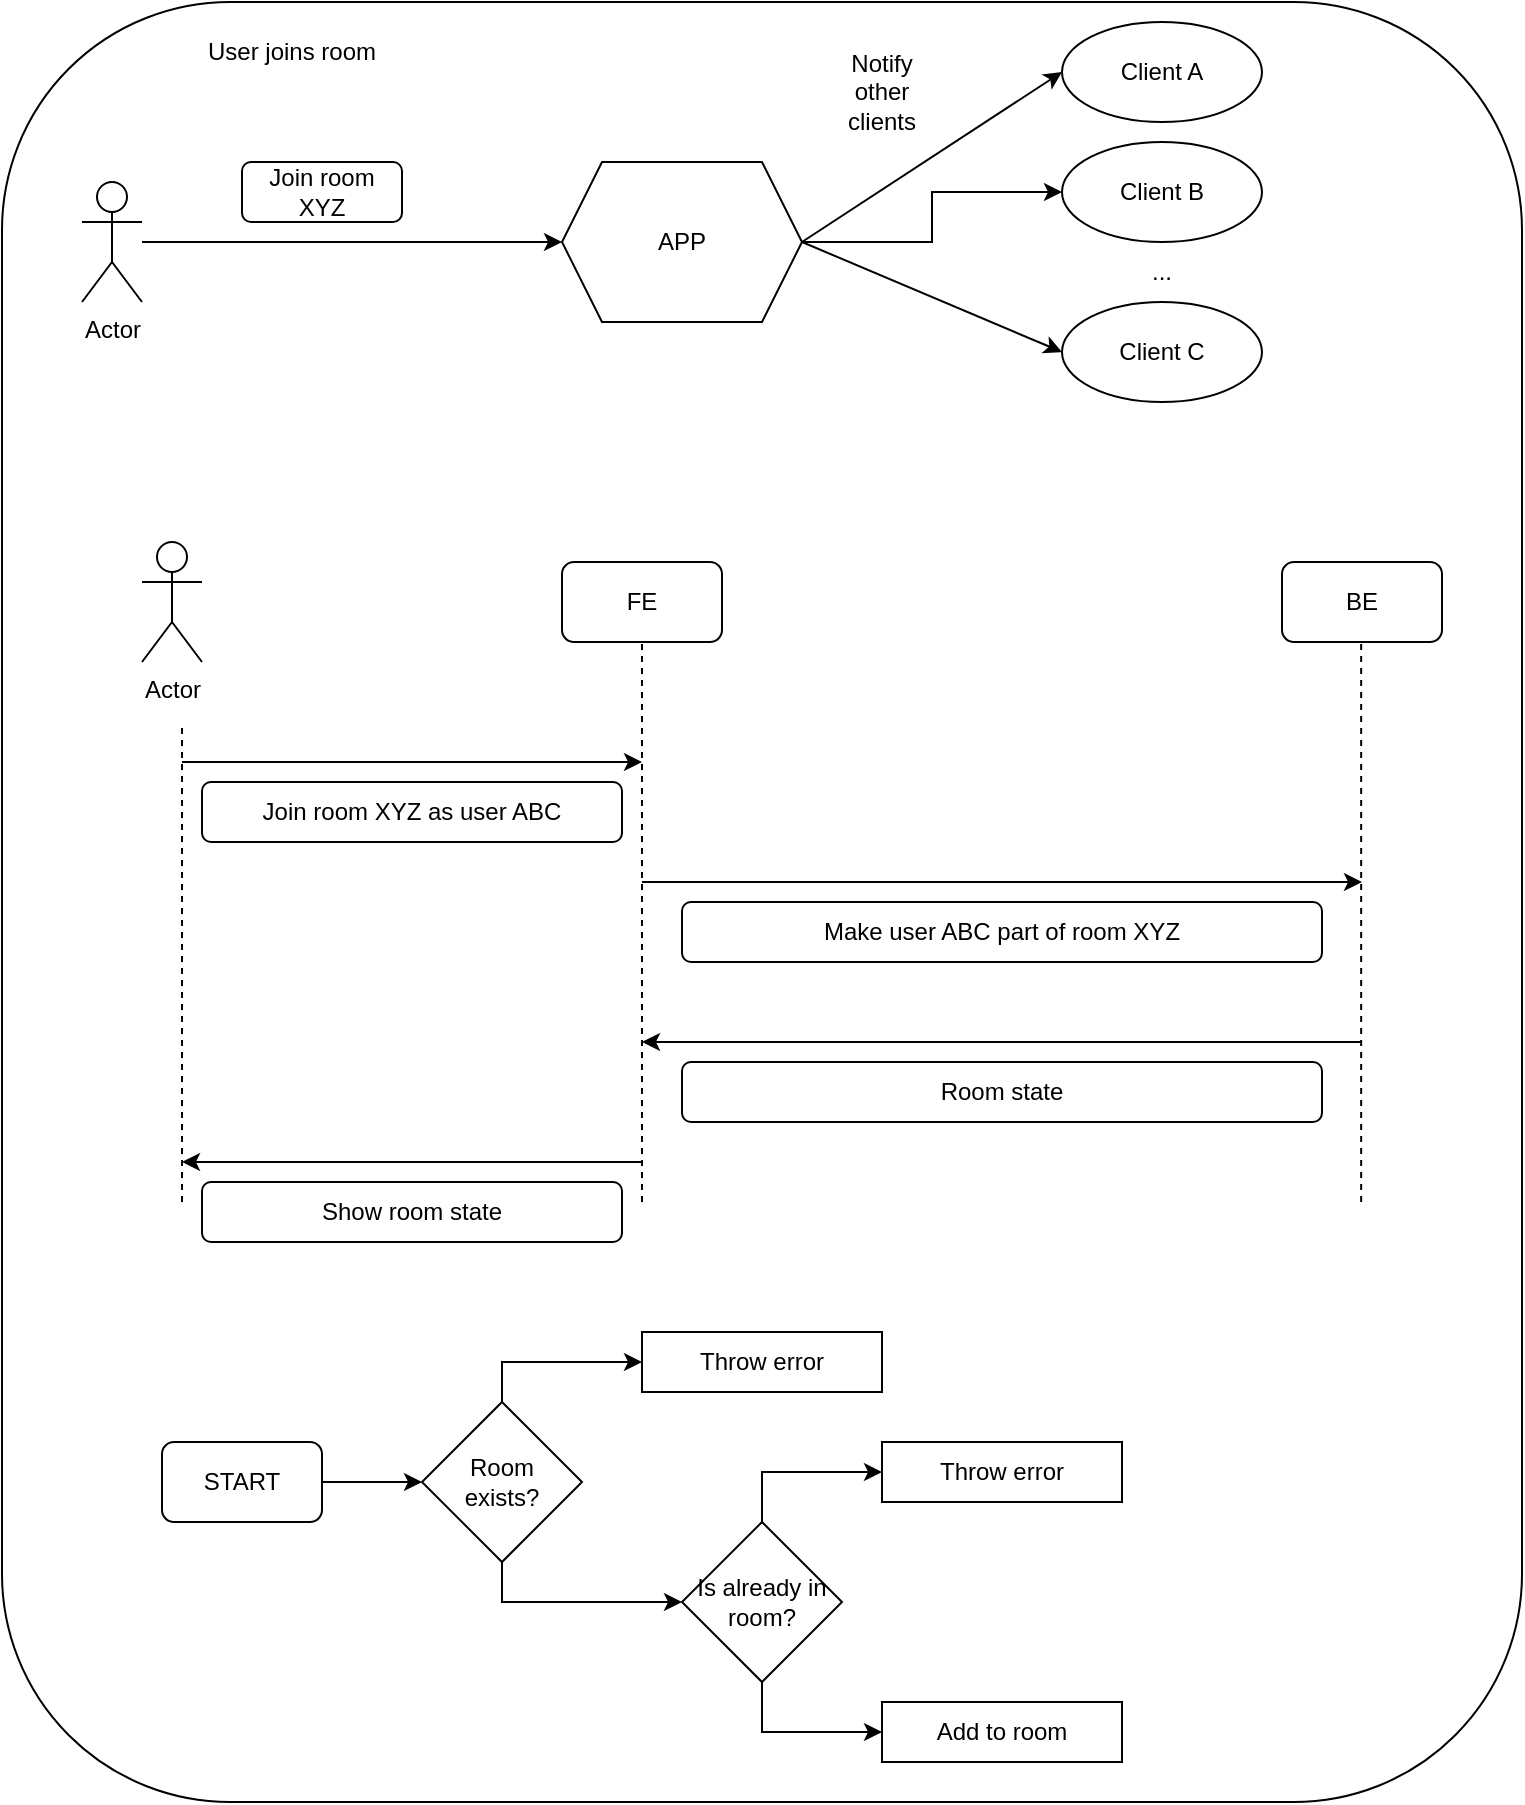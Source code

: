 <mxfile version="24.8.4">
  <diagram name="Page-1" id="0DTt7zCiQ9KKCAeXfTBP">
    <mxGraphModel dx="1687" dy="933" grid="1" gridSize="10" guides="1" tooltips="1" connect="1" arrows="1" fold="1" page="1" pageScale="1" pageWidth="850" pageHeight="1100" math="0" shadow="0">
      <root>
        <mxCell id="0" />
        <mxCell id="1" parent="0" />
        <mxCell id="znmE_3cOpFoyNIo4-c83-2" value="" style="rounded=1;whiteSpace=wrap;html=1;" vertex="1" parent="1">
          <mxGeometry x="40" y="40" width="760" height="900" as="geometry" />
        </mxCell>
        <mxCell id="znmE_3cOpFoyNIo4-c83-3" value="User joins room" style="text;html=1;align=center;verticalAlign=middle;whiteSpace=wrap;rounded=0;" vertex="1" parent="1">
          <mxGeometry x="130" y="50" width="110" height="30" as="geometry" />
        </mxCell>
        <mxCell id="znmE_3cOpFoyNIo4-c83-8" value="Actor" style="shape=umlActor;verticalLabelPosition=bottom;verticalAlign=top;html=1;outlineConnect=0;" vertex="1" parent="1">
          <mxGeometry x="80" y="130" width="30" height="60" as="geometry" />
        </mxCell>
        <mxCell id="znmE_3cOpFoyNIo4-c83-17" style="edgeStyle=orthogonalEdgeStyle;rounded=0;orthogonalLoop=1;jettySize=auto;html=1;exitX=1;exitY=0.5;exitDx=0;exitDy=0;entryX=0;entryY=0.5;entryDx=0;entryDy=0;" edge="1" parent="1" source="znmE_3cOpFoyNIo4-c83-9" target="znmE_3cOpFoyNIo4-c83-14">
          <mxGeometry relative="1" as="geometry" />
        </mxCell>
        <mxCell id="znmE_3cOpFoyNIo4-c83-9" value="APP" style="shape=hexagon;perimeter=hexagonPerimeter2;whiteSpace=wrap;html=1;fixedSize=1;" vertex="1" parent="1">
          <mxGeometry x="320" y="120" width="120" height="80" as="geometry" />
        </mxCell>
        <mxCell id="znmE_3cOpFoyNIo4-c83-10" value="" style="endArrow=classic;html=1;rounded=0;entryX=0;entryY=0.5;entryDx=0;entryDy=0;" edge="1" parent="1" source="znmE_3cOpFoyNIo4-c83-8" target="znmE_3cOpFoyNIo4-c83-9">
          <mxGeometry width="50" height="50" relative="1" as="geometry">
            <mxPoint x="430" y="200" as="sourcePoint" />
            <mxPoint x="480" y="150" as="targetPoint" />
          </mxGeometry>
        </mxCell>
        <mxCell id="znmE_3cOpFoyNIo4-c83-11" value="Join room XYZ" style="rounded=1;whiteSpace=wrap;html=1;" vertex="1" parent="1">
          <mxGeometry x="160" y="120" width="80" height="30" as="geometry" />
        </mxCell>
        <mxCell id="znmE_3cOpFoyNIo4-c83-12" value="Client A" style="ellipse;whiteSpace=wrap;html=1;" vertex="1" parent="1">
          <mxGeometry x="570" y="50" width="100" height="50" as="geometry" />
        </mxCell>
        <mxCell id="znmE_3cOpFoyNIo4-c83-13" value="" style="endArrow=classic;html=1;rounded=0;exitX=1;exitY=0.5;exitDx=0;exitDy=0;entryX=0;entryY=0.5;entryDx=0;entryDy=0;" edge="1" parent="1" source="znmE_3cOpFoyNIo4-c83-9" target="znmE_3cOpFoyNIo4-c83-12">
          <mxGeometry width="50" height="50" relative="1" as="geometry">
            <mxPoint x="390" y="150" as="sourcePoint" />
            <mxPoint x="440" y="100" as="targetPoint" />
          </mxGeometry>
        </mxCell>
        <mxCell id="znmE_3cOpFoyNIo4-c83-14" value="Client B" style="ellipse;whiteSpace=wrap;html=1;" vertex="1" parent="1">
          <mxGeometry x="570" y="110" width="100" height="50" as="geometry" />
        </mxCell>
        <mxCell id="znmE_3cOpFoyNIo4-c83-15" value="Client C" style="ellipse;whiteSpace=wrap;html=1;" vertex="1" parent="1">
          <mxGeometry x="570" y="190" width="100" height="50" as="geometry" />
        </mxCell>
        <mxCell id="znmE_3cOpFoyNIo4-c83-16" value="..." style="text;html=1;align=center;verticalAlign=middle;whiteSpace=wrap;rounded=0;" vertex="1" parent="1">
          <mxGeometry x="590" y="160" width="60" height="30" as="geometry" />
        </mxCell>
        <mxCell id="znmE_3cOpFoyNIo4-c83-18" value="" style="endArrow=classic;html=1;rounded=0;entryX=0;entryY=0.5;entryDx=0;entryDy=0;exitX=1;exitY=0.5;exitDx=0;exitDy=0;" edge="1" parent="1" source="znmE_3cOpFoyNIo4-c83-9" target="znmE_3cOpFoyNIo4-c83-15">
          <mxGeometry width="50" height="50" relative="1" as="geometry">
            <mxPoint x="390" y="150" as="sourcePoint" />
            <mxPoint x="440" y="100" as="targetPoint" />
          </mxGeometry>
        </mxCell>
        <mxCell id="znmE_3cOpFoyNIo4-c83-19" value="Notify other clients" style="text;html=1;align=center;verticalAlign=middle;whiteSpace=wrap;rounded=0;" vertex="1" parent="1">
          <mxGeometry x="450" y="70" width="60" height="30" as="geometry" />
        </mxCell>
        <mxCell id="znmE_3cOpFoyNIo4-c83-20" value="BE" style="rounded=1;whiteSpace=wrap;html=1;" vertex="1" parent="1">
          <mxGeometry x="680" y="320" width="80" height="40" as="geometry" />
        </mxCell>
        <mxCell id="znmE_3cOpFoyNIo4-c83-21" value="FE" style="rounded=1;whiteSpace=wrap;html=1;" vertex="1" parent="1">
          <mxGeometry x="320" y="320" width="80" height="40" as="geometry" />
        </mxCell>
        <mxCell id="znmE_3cOpFoyNIo4-c83-22" value="Actor" style="shape=umlActor;verticalLabelPosition=bottom;verticalAlign=top;html=1;outlineConnect=0;" vertex="1" parent="1">
          <mxGeometry x="110" y="310" width="30" height="60" as="geometry" />
        </mxCell>
        <mxCell id="znmE_3cOpFoyNIo4-c83-24" value="" style="endArrow=none;dashed=1;html=1;rounded=0;entryX=0.5;entryY=1;entryDx=0;entryDy=0;" edge="1" parent="1" target="znmE_3cOpFoyNIo4-c83-21">
          <mxGeometry width="50" height="50" relative="1" as="geometry">
            <mxPoint x="360" y="640" as="sourcePoint" />
            <mxPoint x="590" y="290" as="targetPoint" />
          </mxGeometry>
        </mxCell>
        <mxCell id="znmE_3cOpFoyNIo4-c83-25" value="" style="endArrow=none;dashed=1;html=1;rounded=0;entryX=0.5;entryY=1;entryDx=0;entryDy=0;" edge="1" parent="1">
          <mxGeometry width="50" height="50" relative="1" as="geometry">
            <mxPoint x="719.58" y="640" as="sourcePoint" />
            <mxPoint x="719.58" y="360" as="targetPoint" />
          </mxGeometry>
        </mxCell>
        <mxCell id="znmE_3cOpFoyNIo4-c83-27" value="" style="endArrow=none;dashed=1;html=1;rounded=0;" edge="1" parent="1">
          <mxGeometry width="50" height="50" relative="1" as="geometry">
            <mxPoint x="130" y="640" as="sourcePoint" />
            <mxPoint x="130" y="400" as="targetPoint" />
          </mxGeometry>
        </mxCell>
        <mxCell id="znmE_3cOpFoyNIo4-c83-28" value="" style="endArrow=classic;html=1;rounded=0;" edge="1" parent="1">
          <mxGeometry width="50" height="50" relative="1" as="geometry">
            <mxPoint x="130" y="420" as="sourcePoint" />
            <mxPoint x="360" y="420" as="targetPoint" />
          </mxGeometry>
        </mxCell>
        <mxCell id="znmE_3cOpFoyNIo4-c83-30" value="Join room XYZ as user ABC" style="rounded=1;whiteSpace=wrap;html=1;" vertex="1" parent="1">
          <mxGeometry x="140" y="430" width="210" height="30" as="geometry" />
        </mxCell>
        <mxCell id="znmE_3cOpFoyNIo4-c83-31" value="" style="endArrow=classic;html=1;rounded=0;" edge="1" parent="1">
          <mxGeometry width="50" height="50" relative="1" as="geometry">
            <mxPoint x="360" y="480" as="sourcePoint" />
            <mxPoint x="720" y="480" as="targetPoint" />
          </mxGeometry>
        </mxCell>
        <mxCell id="znmE_3cOpFoyNIo4-c83-32" value="Make user ABC part of room XYZ" style="rounded=1;whiteSpace=wrap;html=1;" vertex="1" parent="1">
          <mxGeometry x="380" y="490" width="320" height="30" as="geometry" />
        </mxCell>
        <mxCell id="znmE_3cOpFoyNIo4-c83-33" value="" style="endArrow=classic;html=1;rounded=0;" edge="1" parent="1">
          <mxGeometry width="50" height="50" relative="1" as="geometry">
            <mxPoint x="720" y="560" as="sourcePoint" />
            <mxPoint x="360" y="560" as="targetPoint" />
          </mxGeometry>
        </mxCell>
        <mxCell id="znmE_3cOpFoyNIo4-c83-34" value="Room state" style="rounded=1;whiteSpace=wrap;html=1;" vertex="1" parent="1">
          <mxGeometry x="380" y="570" width="320" height="30" as="geometry" />
        </mxCell>
        <mxCell id="znmE_3cOpFoyNIo4-c83-35" value="" style="endArrow=classic;html=1;rounded=0;" edge="1" parent="1">
          <mxGeometry width="50" height="50" relative="1" as="geometry">
            <mxPoint x="360" y="620" as="sourcePoint" />
            <mxPoint x="130" y="620" as="targetPoint" />
          </mxGeometry>
        </mxCell>
        <mxCell id="znmE_3cOpFoyNIo4-c83-36" value="Show room state" style="rounded=1;whiteSpace=wrap;html=1;" vertex="1" parent="1">
          <mxGeometry x="140" y="630" width="210" height="30" as="geometry" />
        </mxCell>
        <mxCell id="znmE_3cOpFoyNIo4-c83-63" style="edgeStyle=orthogonalEdgeStyle;rounded=0;orthogonalLoop=1;jettySize=auto;html=1;exitX=1;exitY=0.5;exitDx=0;exitDy=0;entryX=0;entryY=0.5;entryDx=0;entryDy=0;" edge="1" parent="1" source="znmE_3cOpFoyNIo4-c83-53" target="znmE_3cOpFoyNIo4-c83-54">
          <mxGeometry relative="1" as="geometry" />
        </mxCell>
        <mxCell id="znmE_3cOpFoyNIo4-c83-53" value="START" style="rounded=1;whiteSpace=wrap;html=1;" vertex="1" parent="1">
          <mxGeometry x="120" y="760" width="80" height="40" as="geometry" />
        </mxCell>
        <mxCell id="znmE_3cOpFoyNIo4-c83-57" style="edgeStyle=orthogonalEdgeStyle;rounded=0;orthogonalLoop=1;jettySize=auto;html=1;exitX=0.5;exitY=0;exitDx=0;exitDy=0;entryX=0;entryY=0.5;entryDx=0;entryDy=0;" edge="1" parent="1" source="znmE_3cOpFoyNIo4-c83-54" target="znmE_3cOpFoyNIo4-c83-55">
          <mxGeometry relative="1" as="geometry" />
        </mxCell>
        <mxCell id="znmE_3cOpFoyNIo4-c83-60" style="edgeStyle=orthogonalEdgeStyle;rounded=0;orthogonalLoop=1;jettySize=auto;html=1;exitX=0.5;exitY=1;exitDx=0;exitDy=0;entryX=0;entryY=0.5;entryDx=0;entryDy=0;" edge="1" parent="1" source="znmE_3cOpFoyNIo4-c83-54" target="znmE_3cOpFoyNIo4-c83-59">
          <mxGeometry relative="1" as="geometry" />
        </mxCell>
        <mxCell id="znmE_3cOpFoyNIo4-c83-54" value="&lt;div&gt;Room&lt;/div&gt;&lt;div&gt;exists?&lt;br&gt;&lt;/div&gt;" style="rhombus;whiteSpace=wrap;html=1;" vertex="1" parent="1">
          <mxGeometry x="250" y="740" width="80" height="80" as="geometry" />
        </mxCell>
        <mxCell id="znmE_3cOpFoyNIo4-c83-55" value="Throw error" style="rounded=0;whiteSpace=wrap;html=1;" vertex="1" parent="1">
          <mxGeometry x="360" y="705" width="120" height="30" as="geometry" />
        </mxCell>
        <mxCell id="znmE_3cOpFoyNIo4-c83-62" style="edgeStyle=orthogonalEdgeStyle;rounded=0;orthogonalLoop=1;jettySize=auto;html=1;exitX=0.5;exitY=0;exitDx=0;exitDy=0;entryX=0;entryY=0.5;entryDx=0;entryDy=0;" edge="1" parent="1" source="znmE_3cOpFoyNIo4-c83-59" target="znmE_3cOpFoyNIo4-c83-61">
          <mxGeometry relative="1" as="geometry" />
        </mxCell>
        <mxCell id="znmE_3cOpFoyNIo4-c83-67" style="edgeStyle=orthogonalEdgeStyle;rounded=0;orthogonalLoop=1;jettySize=auto;html=1;exitX=0.5;exitY=1;exitDx=0;exitDy=0;entryX=0;entryY=0.5;entryDx=0;entryDy=0;" edge="1" parent="1" source="znmE_3cOpFoyNIo4-c83-59" target="znmE_3cOpFoyNIo4-c83-66">
          <mxGeometry relative="1" as="geometry" />
        </mxCell>
        <mxCell id="znmE_3cOpFoyNIo4-c83-59" value="Is already in room?" style="rhombus;whiteSpace=wrap;html=1;" vertex="1" parent="1">
          <mxGeometry x="380" y="800" width="80" height="80" as="geometry" />
        </mxCell>
        <mxCell id="znmE_3cOpFoyNIo4-c83-61" value="Throw error" style="rounded=0;whiteSpace=wrap;html=1;" vertex="1" parent="1">
          <mxGeometry x="480" y="760" width="120" height="30" as="geometry" />
        </mxCell>
        <mxCell id="znmE_3cOpFoyNIo4-c83-66" value="Add to room" style="rounded=0;whiteSpace=wrap;html=1;" vertex="1" parent="1">
          <mxGeometry x="480" y="890" width="120" height="30" as="geometry" />
        </mxCell>
      </root>
    </mxGraphModel>
  </diagram>
</mxfile>
